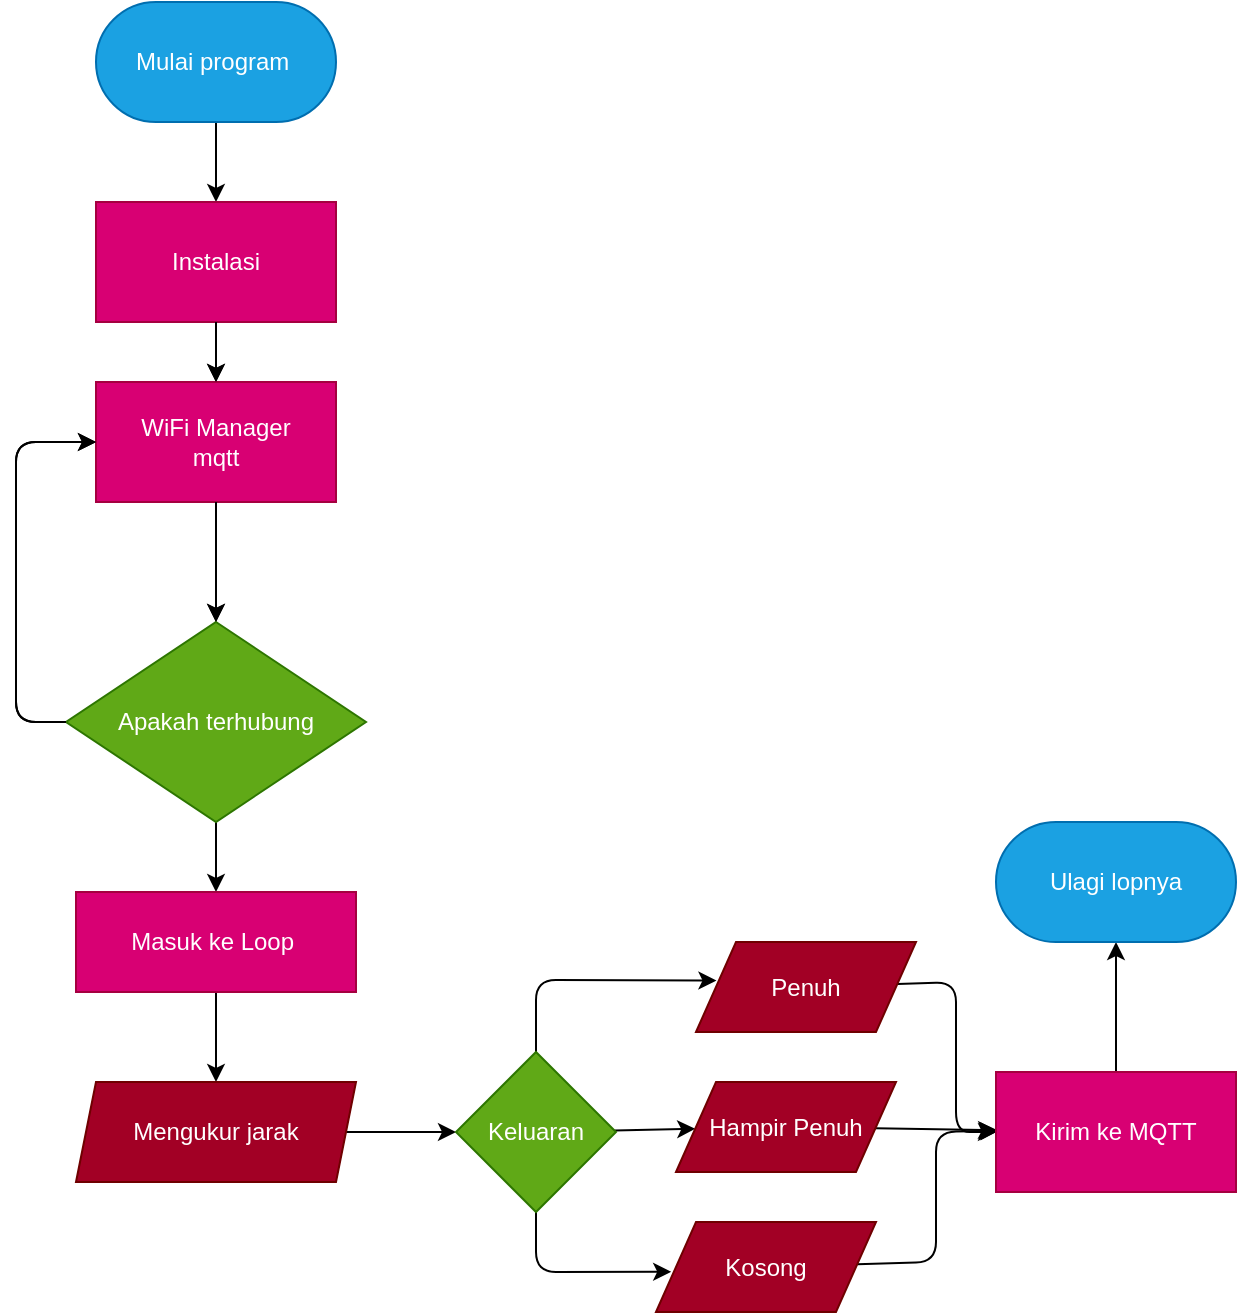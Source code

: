 <mxfile>
    <diagram id="ga-QkZRKflgJFM5EuJlA" name="Page-1">
        <mxGraphModel dx="1159" dy="850" grid="1" gridSize="10" guides="1" tooltips="1" connect="1" arrows="1" fold="1" page="1" pageScale="1" pageWidth="850" pageHeight="1100" math="0" shadow="0">
            <root>
                <mxCell id="0"/>
                <mxCell id="1" parent="0"/>
                <mxCell id="6" value="" style="edgeStyle=none;html=1;strokeWidth=1;strokeColor=#000000;" edge="1" parent="1" source="2" target="4">
                    <mxGeometry relative="1" as="geometry"/>
                </mxCell>
                <mxCell id="2" value="Mulai program&amp;nbsp;" style="rounded=1;whiteSpace=wrap;html=1;arcSize=50;fillColor=#1ba1e2;fontColor=#ffffff;strokeColor=#006EAF;" vertex="1" parent="1">
                    <mxGeometry x="320" y="80" width="120" height="60" as="geometry"/>
                </mxCell>
                <mxCell id="7" value="" style="edgeStyle=none;html=1;" edge="1" parent="1" source="4" target="5">
                    <mxGeometry relative="1" as="geometry"/>
                </mxCell>
                <mxCell id="4" value="Instalasi" style="shape=parallelogram;perimeter=parallelogramPerimeter;whiteSpace=wrap;html=1;fixedSize=1;size=0;fillColor=#d80073;fontColor=#ffffff;strokeColor=#A50040;" vertex="1" parent="1">
                    <mxGeometry x="320" y="180" width="120" height="60" as="geometry"/>
                </mxCell>
                <mxCell id="9" value="" style="edgeStyle=none;html=1;" edge="1" parent="1" source="5" target="8">
                    <mxGeometry relative="1" as="geometry"/>
                </mxCell>
                <mxCell id="5" value="WiFi Manager&lt;br&gt;mqtt" style="shape=parallelogram;perimeter=parallelogramPerimeter;whiteSpace=wrap;html=1;fixedSize=1;size=0;fillColor=#d80073;fontColor=#ffffff;strokeColor=#A50040;" vertex="1" parent="1">
                    <mxGeometry x="320" y="270" width="120" height="60" as="geometry"/>
                </mxCell>
                <mxCell id="11" style="edgeStyle=none;html=1;entryX=0;entryY=0.5;entryDx=0;entryDy=0;" edge="1" parent="1" source="8" target="5">
                    <mxGeometry relative="1" as="geometry">
                        <Array as="points">
                            <mxPoint x="280" y="440"/>
                            <mxPoint x="280" y="300"/>
                        </Array>
                    </mxGeometry>
                </mxCell>
                <mxCell id="13" value="" style="edgeStyle=none;html=1;strokeColor=#000000;" edge="1" parent="1" source="8" target="12">
                    <mxGeometry relative="1" as="geometry"/>
                </mxCell>
                <mxCell id="8" value="Apakah terhubung" style="rhombus;whiteSpace=wrap;html=1;fillColor=#60a917;fontColor=#ffffff;strokeColor=#2D7600;" vertex="1" parent="1">
                    <mxGeometry x="305" y="390" width="150" height="100" as="geometry"/>
                </mxCell>
                <mxCell id="15" value="" style="edgeStyle=none;html=1;strokeColor=#000000;" edge="1" parent="1" source="12" target="14">
                    <mxGeometry relative="1" as="geometry"/>
                </mxCell>
                <mxCell id="12" value="Masuk ke Loop&amp;nbsp;" style="shape=parallelogram;perimeter=parallelogramPerimeter;whiteSpace=wrap;html=1;fixedSize=1;size=-10;fillColor=#d80073;fontColor=#ffffff;strokeColor=#A50040;" vertex="1" parent="1">
                    <mxGeometry x="310" y="525" width="140" height="50" as="geometry"/>
                </mxCell>
                <mxCell id="17" value="" style="edgeStyle=none;html=1;strokeColor=#000000;" edge="1" parent="1" source="14" target="16">
                    <mxGeometry relative="1" as="geometry"/>
                </mxCell>
                <mxCell id="14" value="Mengukur jarak" style="shape=parallelogram;perimeter=parallelogramPerimeter;whiteSpace=wrap;html=1;fixedSize=1;size=10;fillColor=#a20025;fontColor=#ffffff;strokeColor=#6F0000;" vertex="1" parent="1">
                    <mxGeometry x="310" y="620" width="140" height="50" as="geometry"/>
                </mxCell>
                <mxCell id="22" value="" style="edgeStyle=none;html=1;strokeColor=#000000;" edge="1" parent="1" source="16" target="18">
                    <mxGeometry relative="1" as="geometry"/>
                </mxCell>
                <mxCell id="24" style="edgeStyle=none;html=1;entryX=0.093;entryY=0.428;entryDx=0;entryDy=0;entryPerimeter=0;strokeColor=#000000;" edge="1" parent="1" source="16" target="20">
                    <mxGeometry relative="1" as="geometry">
                        <Array as="points">
                            <mxPoint x="540" y="569"/>
                        </Array>
                    </mxGeometry>
                </mxCell>
                <mxCell id="25" style="edgeStyle=none;html=1;entryX=0.069;entryY=0.553;entryDx=0;entryDy=0;entryPerimeter=0;strokeColor=#000000;" edge="1" parent="1" source="16" target="19">
                    <mxGeometry relative="1" as="geometry">
                        <Array as="points">
                            <mxPoint x="540" y="715"/>
                        </Array>
                    </mxGeometry>
                </mxCell>
                <mxCell id="16" value="Keluaran" style="rhombus;whiteSpace=wrap;html=1;fillColor=#60a917;fontColor=#ffffff;strokeColor=#2D7600;" vertex="1" parent="1">
                    <mxGeometry x="500" y="605" width="80" height="80" as="geometry"/>
                </mxCell>
                <mxCell id="27" value="" style="edgeStyle=none;html=1;strokeColor=#000000;" edge="1" parent="1" source="18" target="26">
                    <mxGeometry relative="1" as="geometry"/>
                </mxCell>
                <mxCell id="18" value="Hampir Penuh" style="shape=parallelogram;perimeter=parallelogramPerimeter;whiteSpace=wrap;html=1;fixedSize=1;fillColor=#a20025;fontColor=#ffffff;strokeColor=#6F0000;" vertex="1" parent="1">
                    <mxGeometry x="610" y="620" width="110" height="45" as="geometry"/>
                </mxCell>
                <mxCell id="29" style="edgeStyle=none;html=1;entryX=0.011;entryY=0.49;entryDx=0;entryDy=0;entryPerimeter=0;strokeColor=#000000;" edge="1" parent="1" source="19" target="26">
                    <mxGeometry relative="1" as="geometry">
                        <Array as="points">
                            <mxPoint x="740" y="710"/>
                            <mxPoint x="740" y="645"/>
                        </Array>
                    </mxGeometry>
                </mxCell>
                <mxCell id="19" value="Kosong" style="shape=parallelogram;perimeter=parallelogramPerimeter;whiteSpace=wrap;html=1;fixedSize=1;fillColor=#a20025;fontColor=#ffffff;strokeColor=#6F0000;" vertex="1" parent="1">
                    <mxGeometry x="600" y="690" width="110" height="45" as="geometry"/>
                </mxCell>
                <mxCell id="28" style="edgeStyle=none;html=1;entryX=0;entryY=0.5;entryDx=0;entryDy=0;strokeColor=#000000;" edge="1" parent="1" source="20" target="26">
                    <mxGeometry relative="1" as="geometry">
                        <Array as="points">
                            <mxPoint x="750" y="570"/>
                            <mxPoint x="750" y="645"/>
                        </Array>
                    </mxGeometry>
                </mxCell>
                <mxCell id="20" value="Penuh" style="shape=parallelogram;perimeter=parallelogramPerimeter;whiteSpace=wrap;html=1;fixedSize=1;fillColor=#a20025;fontColor=#ffffff;strokeColor=#6F0000;" vertex="1" parent="1">
                    <mxGeometry x="620" y="550" width="110" height="45" as="geometry"/>
                </mxCell>
                <mxCell id="31" value="" style="edgeStyle=none;html=1;strokeColor=#000000;" edge="1" parent="1" source="26" target="30">
                    <mxGeometry relative="1" as="geometry"/>
                </mxCell>
                <mxCell id="26" value="Kirim ke MQTT" style="rounded=0;whiteSpace=wrap;html=1;fillColor=#d80073;fontColor=#ffffff;strokeColor=#A50040;" vertex="1" parent="1">
                    <mxGeometry x="770" y="615" width="120" height="60" as="geometry"/>
                </mxCell>
                <mxCell id="30" value="Ulagi lopnya" style="rounded=1;whiteSpace=wrap;html=1;arcSize=50;fillColor=#1ba1e2;fontColor=#ffffff;strokeColor=#006EAF;" vertex="1" parent="1">
                    <mxGeometry x="770" y="490" width="120" height="60" as="geometry"/>
                </mxCell>
                <mxCell id="33" value="" style="edgeStyle=none;html=1;strokeColor=#000000;" edge="1" parent="1">
                    <mxGeometry relative="1" as="geometry">
                        <mxPoint x="380" y="240" as="sourcePoint"/>
                        <mxPoint x="380" y="270" as="targetPoint"/>
                    </mxGeometry>
                </mxCell>
                <mxCell id="34" style="edgeStyle=none;html=1;entryX=0;entryY=0.5;entryDx=0;entryDy=0;strokeColor=#000000;" edge="1" parent="1">
                    <mxGeometry relative="1" as="geometry">
                        <mxPoint x="305" y="440" as="sourcePoint"/>
                        <mxPoint x="320" y="300" as="targetPoint"/>
                        <Array as="points">
                            <mxPoint x="280" y="440"/>
                            <mxPoint x="280" y="300"/>
                        </Array>
                    </mxGeometry>
                </mxCell>
                <mxCell id="35" value="" style="edgeStyle=none;html=1;strokeColor=#000000;" edge="1" parent="1">
                    <mxGeometry relative="1" as="geometry">
                        <mxPoint x="380" y="330" as="sourcePoint"/>
                        <mxPoint x="380" y="390" as="targetPoint"/>
                    </mxGeometry>
                </mxCell>
            </root>
        </mxGraphModel>
    </diagram>
</mxfile>